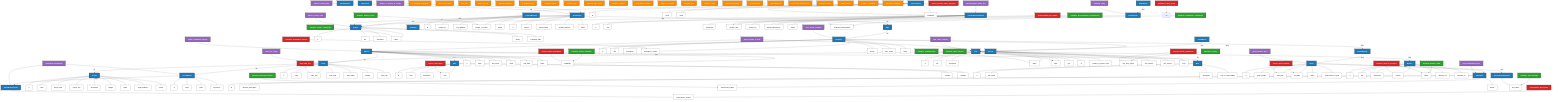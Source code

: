 graph TD
    %% ============ Class Definitions ============
    classDef entity fill:#1f77b4,stroke:#000,color:white,font-weight:bold
    classDef attribute fill:#fff,stroke:#333,stroke-width:1px,color:#000
    classDef relation fill:#ff8c00,stroke:#000,color:white,font-weight:bold
    classDef goal fill:#2ca02c,stroke:#000,color:white,font-weight:bold
    classDef condition fill:#d62728,stroke:#000,color:white,font-weight:bold
    classDef decisionVar fill:#9467bd,stroke:#000,color:white,font-weight:bold

    %% ============ Entities (E0–E26) ============
    E0[Project]:::entity
    E1[Team]:::entity
    E2[Worker]:::entity
    E3[Feature]:::entity
    E4[Skill]:::entity
    E5[Role]:::entity
    E6[ProductOwner]:::entity
    E7[ScrumMaster]:::entity
    E8[ProductBacklog]:::entity
    E9[Sprint]:::entity
    E10[SprintPlanning]:::entity
    E11[DailyScrum]:::entity
    E12[SprintReview]:::entity
    E13[SprintRetrospective]:::entity
    E14[SprintBacklog]:::entity
    E15[SprintGoal]:::entity
    E16[Epic]:::entity
    E17[UserStory]:::entity
    E18[Task]:::entity
    E19[DevelopmentSnapshot]:::entity
    E20[Blocker]:::entity
    E21[Stakeholder]:::entity
    E22[Velocity]:::entity
    E23[ReleasePlan]:::entity
    E24[Roadmap]:::entity
    E25[ScrumBoard]:::entity
    E26[FeatureDocumentation]:::entity

    %% ============ Attributes (grouped per entity) ============
    %% Project
    P_id[id]:::attribute
    P_name[name]:::attribute
    P_project_start[project_start]:::attribute
    P_project_end[project_end]:::attribute
    P_description[description]:::attribute
    P_budget[budget]:::attribute
    P_status[status]:::attribute
    P_target_audience[target_audience]:::attribute
    P_priority[priority]:::attribute

    %% Team
    T_id[id]:::attribute
    T_name[name]:::attribute
    T_team_size[team_size]:::attribute
    T_team_start[team_start]:::attribute
    T_team_status[team_status]:::attribute
    T_location[location]:::attribute
    T_team_type[team_type]:::attribute

    %% Worker
    W_id[id]:::attribute
    W_name[name]:::attribute
    W_first_name[first_name]:::attribute
    W_email[email]:::attribute
    W_start_date[start_date]:::attribute
    W_status[status]:::attribute
    W_availability[availability]:::attribute

    %% Feature
    F_id[id]:::attribute
    F_title[title]:::attribute
    F_description[description]:::attribute
    F_status[status]:::attribute
    F_priority[priority]:::attribute
    F_estimated_effort[estimated_effort]:::attribute

    %% Skill
    S_id[id]:::attribute
    S_label[label]:::attribute
    S_description[description]:::attribute
    S_level[level]:::attribute
    S_certified[certified]:::attribute
    S_category[category]:::attribute

    %% Role
    R_id[id]:::attribute
    R_role_name[role_name]:::attribute
    R_description[description]:::attribute
    R_area_of_responsibility[area_of_responsibility]:::attribute

    %% ProductOwner
    PO_id[id]:::attribute
    PO_name[name]:::attribute
    PO_email[email]:::attribute
    PO_availability[availability]:::attribute

    %% ScrumMaster
    SM_id[id]:::attribute
    SM_name[name]:::attribute
    SM_email[email]:::attribute
    SM_experience[experience]:::attribute

    %% ProductBacklog
    PB_id[id]:::attribute
    PB_created_on[created_on]:::attribute
    PB_last_updated[last_updated]:::attribute
    PB_number_of_entries[number_of_entries]:::attribute
    PB_status[status]:::attribute

    %% Sprint
    SP_id[id]:::attribute
    SP_sprint_number[sprint_number]:::attribute
    SP_start_date[start_date]:::attribute
    SP_end_date[end_date]:::attribute
    SP_status[status]:::attribute
    SP_achievement_of_goal[achievement_of_goal]:::attribute

    %% SprintGoal
    SG_id[id]:::attribute
    SG_objective_description[objective_description]:::attribute
    SG_achievement_status[achievement_status]:::attribute
    SG_benefit[benefit]:::attribute

    %% UserStory
    US_id[id]:::attribute
    US_title[title]:::attribute
    US_description[description]:::attribute
    US_acceptance_criteria[acceptance_criteria]:::attribute
    US_priority[priority]:::attribute
    US_story_points[story_points]:::attribute
    US_status[status]:::attribute

    %% Task
    TSK_id[id]:::attribute
    TSK_title[title]:::attribute
    TSK_description[description]:::attribute
    TSK_status[status]:::attribute
    TSK_effort[effort]:::attribute
    TSK_type[type]:::attribute

    %% Blocker
    BL_id[id]:::attribute
    BL_title[title]:::attribute
    BL_description[description]:::attribute
    BL_severity[severity]:::attribute
    BL_status[status]:::attribute
    BL_detected_on[detected_on]:::attribute
    BL_resolved_on[resolved_on]:::attribute

    %% Velocity
    VEL_id[id]:::attribute
    VEL_number_of_sprints_used[number_of_sprints_used]:::attribute
    VEL_avg_story_points[avg._story_points]:::attribute
    VEL_max_velocity[max_velocity]:::attribute
    VEL_min_velocity[min_velocity]:::attribute
    VEL_trend[trend]:::attribute

    %% ReleasePlan
    REP_id[id]:::attribute
    REP_version[version]:::attribute
    REP_planned_date[planned_date]:::attribute
    REP_included_features[included_features]:::attribute
    REP_status[status]:::attribute

    %% FeatureDocumentation
    FED_id[id]:::attribute
    FED_title[title]:::attribute
    FED_description[description]:::attribute
    FED_creation_date[creation_date]:::attribute
    FED_change_log[change_log]:::attribute
    FED_linked_requirements[linked_requirements]:::attribute
    FED_author[author]:::attribute

    %% ============ Attributes linked to Entities ============
    E0 --- P_id & P_name & P_project_start & P_project_end & P_description & P_budget & P_status & P_target_audience & P_priority
    E1 --- T_id & T_name & T_team_size & T_team_start & T_team_status & T_location & T_team_type
    E2 --- W_id & W_name & W_first_name & W_email & W_start_date & W_status & W_availability
    E3 --- F_id & F_title & F_description & F_status & F_priority & F_estimated_effort
    E4 --- S_id & S_label & S_description & S_level & S_certified & S_category
    E5 --- R_id & R_role_name & R_description & R_area_of_responsibility
    E6 --- PO_id & PO_name & PO_email & PO_availability
    E7 --- SM_id & SM_name & SM_email & SM_experience
    E8 --- PB_id & PB_created_on & PB_last_updated & PB_number_of_entries & PB_status
    E9 --- SP_id & SP_sprint_number & SP_start_date & SP_end_date & SP_status & SP_achievement_of_goal
    E15 --- SG_id & SG_objective_description & SG_achievement_status & SG_benefit
    E17 --- US_id & US_title & US_description & US_acceptance_criteria & US_priority & US_story_points & US_status
    E18 --- TSK_id & TSK_title & TSK_description & TSK_status & TSK_effort & TSK_type
    E20 --- BL_id & BL_title & BL_description & BL_severity & BL_status & BL_detected_on & BL_resolved_on
    E22 --- VEL_id & VEL_number_of_sprints_used & VEL_avg_story_points & VEL_max_velocity & VEL_min_velocity & VEL_trend
    E23 --- REP_id & REP_version & REP_planned_date & REP_included_features & REP_status
    E26 --- FED_id & FED_title & FED_description & FED_creation_date & FED_change_log & FED_linked_requirements & FED_author

    %% ============ Relationships (R1–R22) ============
    R1[is_assigned_to_project]:::relation
    R2[belongs_to_team]:::relation
    R3[has_skill]:::relation
    R4[takes_on_role]:::relation
    R5[manages_backlog]:::relation
    R6[is_supported_by]:::relation
    R7[contains_feature]:::relation
    R8[contains_epic]:::relation
    R9[contains_user_story]:::relation
    R10[consists_of_tasks]:::relation
    R11[is_in_sprint_backlog]:::relation
    R12[belongs_to_sprint]:::relation
    R13[pursues_goal]:::relation
    R14[contains_tasks]:::relation
    R15[documents_feature]:::relation
    R16[is_blocked_by]:::relation
    R17[participates_in]:::relation
    R18[moderates_retrospective]:::relation
    R19[refers_to_team]:::relation
    R20[plans_release]:::relation
    R21[is_part_of_roadmap]:::relation
    R22[generates_snapshot]:::relation

    %% Relationship connections
    E1 -- R1 --> E0
    E2 -- R2 --> E1
    E2 -- R3 --> E4
    E2 -- R4 --> E5
    E6 -- R5 --> E8
    E1 -- R6 --> E7
    E8 -- R7 --> E3
    E8 -- R8 --> E16
    E16 -- R9 --> E17
    E17 -- R10 --> E18
    E17 -- R11 --> E14
    E14 -- R12 --> E9
    E9 -- R13 --> E15
    E25 -- R14 --> E18
    E26 -- R15 --> E3
    E18 -- R16 --> E20
    E21 -- R17 --> E12
    E7 -- R18 --> E13
    E22 -- R19 --> E1
    E23 -- R20 --> E3
    E23 -- R21 --> E24
    E9 -- R22 --> E19

    %% ============ Goals (G0–G10) ============
    G0[maximize_velocity]:::goal
    G1[minimize_blocker_count]:::goal
    G2[maximize_feature_completion]:::goal
    G3[minimize_sprint_overrun]:::goal
    G4[maximize_worker_utilization]:::goal
    G5[minimize_backlog_churn]:::goal
    G6[maximize_test_coverage]:::goal
    G7[minimize_sprint_goal_failure]:::goal
    G8[maximize_stakeholder_satisfaction]:::goal
    G9[minimize_technical_debt]:::goal
    G10[maximize_documentation_completeness]:::goal

    %% Goal connections
    G0 --> VEL_avg_story_points
    G1 --> BL_status
    G2 --> F_status
    G3 --> TSK_effort
    G4 --> W_availability
    G5 --> PB_number_of_entries
    G6 --> DEV_test_status
    G7 --> SG_achievement_status
    G8 --> SR_feedback_documentation
    G9 --> TSK_status
    G10 --> FED_linked_requirements

    %% ============ Conditions (C0–C10) ============
    C0[require_product_owner_presence]:::condition
    C1[limit_team_size]:::condition
    C2[enforce_skill_match]:::condition
    C3[ensure_sprint_duration]:::condition
    C4[respect_worker_availability]:::condition
    C5[complete_acceptance_criteria]:::condition
    C6[mandatory_daily_scrum]:::condition
    C7[retrospective_must_occur]:::condition
    C8[velocity_based_commitment]:::condition
    C9[blockers_must_be_resolved]:::condition
    C10[documentation_per_feature]:::condition

    %% Condition connections
    C0 --> PO_availability
    C1 --> T_team_size
    C2 --> S_level
    C3 --> SP_end_date & SP_start_date
    C4 --> W_availability
    C5 --> US_acceptance_criteria
    C6 --> DS
    C7 --> SRE_improvement_actions
    C8 --> VEL_avg_story_points
    C9 --> BL_severity & BL_status
    C10 --> FED_creation_date

    %% ============ Decision Variables (DV0–DV12) ============
    DV0[assign_worker_to_task]:::decisionVar
    DV1[task_effort_estimate]:::decisionVar
    DV2[sprint_duration_days]:::decisionVar
    DV3[story_points_estimate]:::decisionVar
    DV4[worker_availability_fraction]:::decisionVar
    DV5[number_of_sprints_in_release]:::decisionVar
    DV6[feature_priority_rank]:::decisionVar
    DV7[planned_release_date]:::decisionVar
    DV8[team_size_count]:::decisionVar
    DV9[documentation_status_flag]:::decisionVar
    DV10[moderation_assignment]:::decisionVar
    DV11[goal_achievement_score]:::decisionVar
    DV12[feedback_rating]:::decisionVar

    %% Decision Variable connections
    DV0 --> E2 & E18
    DV1 --> E18
    DV2 --> E9
    DV3 --> E17
    DV4 --> E2
    DV5 --> E23
    DV6 --> E3
    DV7 --> E23
    DV8 --> E1
    DV9 --> E26
    DV10 --> E7 & E13
    DV11 --> E15
    DV12 --> E12

    %% ============ Additional attribute placements for clarity ============
    DEV_test_status[test_status]:::attribute
    SR_feedback_documentation[feedback_documentation]:::attribute
    SRE_improvement_actions[improvement_actions]:::attribute

    E19 --- DEV_test_status
    E12 --- SR_feedback_documentation
    E13 --- SRE_improvement_actions